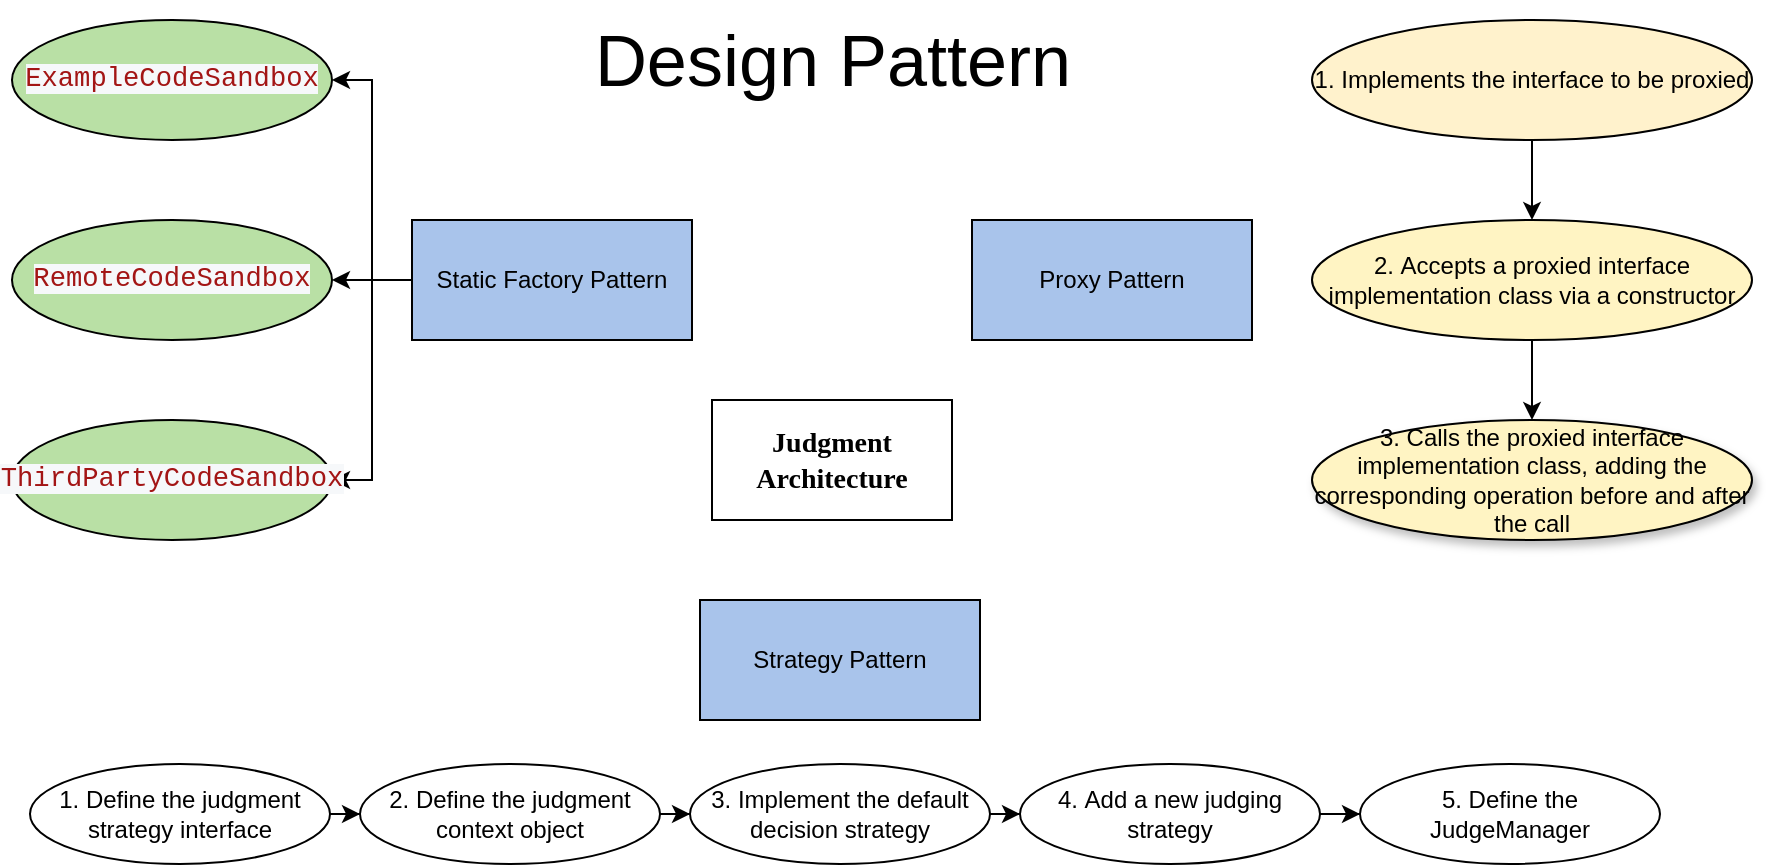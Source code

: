 <mxfile version="26.2.14">
  <diagram name="第 1 页" id="kjOPIYkYxxWE140Pv7PZ">
    <mxGraphModel dx="1405" dy="773" grid="1" gridSize="10" guides="1" tooltips="1" connect="1" arrows="1" fold="1" page="1" pageScale="1" pageWidth="827" pageHeight="1169" math="0" shadow="0">
      <root>
        <mxCell id="0" />
        <mxCell id="1" parent="0" />
        <mxCell id="0GIKOMHvHliRTx_kGti2-5" style="edgeStyle=orthogonalEdgeStyle;rounded=0;orthogonalLoop=1;jettySize=auto;html=1;entryX=1;entryY=0.5;entryDx=0;entryDy=0;" edge="1" parent="1" source="0GIKOMHvHliRTx_kGti2-1" target="0GIKOMHvHliRTx_kGti2-2">
          <mxGeometry relative="1" as="geometry" />
        </mxCell>
        <mxCell id="0GIKOMHvHliRTx_kGti2-6" style="edgeStyle=orthogonalEdgeStyle;rounded=0;orthogonalLoop=1;jettySize=auto;html=1;" edge="1" parent="1" source="0GIKOMHvHliRTx_kGti2-1" target="0GIKOMHvHliRTx_kGti2-3">
          <mxGeometry relative="1" as="geometry" />
        </mxCell>
        <mxCell id="0GIKOMHvHliRTx_kGti2-7" style="edgeStyle=orthogonalEdgeStyle;rounded=0;orthogonalLoop=1;jettySize=auto;html=1;entryX=1;entryY=0.5;entryDx=0;entryDy=0;" edge="1" parent="1" source="0GIKOMHvHliRTx_kGti2-1" target="0GIKOMHvHliRTx_kGti2-4">
          <mxGeometry relative="1" as="geometry" />
        </mxCell>
        <mxCell id="0GIKOMHvHliRTx_kGti2-1" value="Static Factory Pattern" style="rounded=0;whiteSpace=wrap;html=1;fillColor=#A9C4EB;" vertex="1" parent="1">
          <mxGeometry x="240" y="180" width="140" height="60" as="geometry" />
        </mxCell>
        <mxCell id="0GIKOMHvHliRTx_kGti2-2" value="&lt;span style=&quot;color: rgb(163, 21, 21); font-family: ui-monospace, SFMono-Regular, &amp;quot;SF Mono&amp;quot;, Menlo, Consolas, &amp;quot;Liberation Mono&amp;quot;, monospace; font-size: 13.6px; text-align: start; white-space: pre; background-color: rgb(246, 248, 250);&quot;&gt;ExampleCodeSandbox&lt;/span&gt;" style="ellipse;whiteSpace=wrap;html=1;fillColor=#B9E0A5;" vertex="1" parent="1">
          <mxGeometry x="40" y="80" width="160" height="60" as="geometry" />
        </mxCell>
        <mxCell id="0GIKOMHvHliRTx_kGti2-3" value="&lt;span style=&quot;color: rgb(163, 21, 21); font-family: ui-monospace, SFMono-Regular, &amp;quot;SF Mono&amp;quot;, Menlo, Consolas, &amp;quot;Liberation Mono&amp;quot;, monospace; font-size: 13.6px; text-align: start; white-space: pre; background-color: rgb(246, 248, 250);&quot;&gt;RemoteCodeSandbox&lt;/span&gt;" style="ellipse;whiteSpace=wrap;html=1;fillColor=#B9E0A5;" vertex="1" parent="1">
          <mxGeometry x="40" y="180" width="160" height="60" as="geometry" />
        </mxCell>
        <mxCell id="0GIKOMHvHliRTx_kGti2-4" value="&lt;span style=&quot;color: rgb(163, 21, 21); font-family: ui-monospace, SFMono-Regular, &amp;quot;SF Mono&amp;quot;, Menlo, Consolas, &amp;quot;Liberation Mono&amp;quot;, monospace; font-size: 13.6px; text-align: start; white-space: pre; background-color: rgb(246, 248, 250);&quot;&gt;ThirdPartyCodeSandbox&lt;/span&gt;" style="ellipse;whiteSpace=wrap;html=1;fillColor=#B9E0A5;" vertex="1" parent="1">
          <mxGeometry x="40" y="280" width="160" height="60" as="geometry" />
        </mxCell>
        <mxCell id="0GIKOMHvHliRTx_kGti2-8" value="Proxy Pattern" style="rounded=0;whiteSpace=wrap;html=1;fillColor=#A9C4EB;" vertex="1" parent="1">
          <mxGeometry x="520" y="180" width="140" height="60" as="geometry" />
        </mxCell>
        <mxCell id="0GIKOMHvHliRTx_kGti2-12" style="edgeStyle=orthogonalEdgeStyle;rounded=0;orthogonalLoop=1;jettySize=auto;html=1;" edge="1" parent="1" source="0GIKOMHvHliRTx_kGti2-9" target="0GIKOMHvHliRTx_kGti2-10">
          <mxGeometry relative="1" as="geometry" />
        </mxCell>
        <mxCell id="0GIKOMHvHliRTx_kGti2-9" value="1. Implements the interface to be proxied" style="ellipse;whiteSpace=wrap;html=1;fillColor=#FFF2CC;" vertex="1" parent="1">
          <mxGeometry x="690" y="80" width="220" height="60" as="geometry" />
        </mxCell>
        <mxCell id="0GIKOMHvHliRTx_kGti2-13" style="edgeStyle=orthogonalEdgeStyle;rounded=0;orthogonalLoop=1;jettySize=auto;html=1;" edge="1" parent="1" source="0GIKOMHvHliRTx_kGti2-10" target="0GIKOMHvHliRTx_kGti2-11">
          <mxGeometry relative="1" as="geometry" />
        </mxCell>
        <mxCell id="0GIKOMHvHliRTx_kGti2-10" value="2.&amp;nbsp;Accepts a proxied interface implementation class via a constructor" style="ellipse;whiteSpace=wrap;html=1;fillColor=#FFF4C3;" vertex="1" parent="1">
          <mxGeometry x="690" y="180" width="220" height="60" as="geometry" />
        </mxCell>
        <mxCell id="0GIKOMHvHliRTx_kGti2-11" value="3.&amp;nbsp;Calls the proxied interface implementation class, adding the corresponding operation before and after the call" style="ellipse;whiteSpace=wrap;html=1;shadow=1;fillColor=#FFF4C3;" vertex="1" parent="1">
          <mxGeometry x="690" y="280" width="220" height="60" as="geometry" />
        </mxCell>
        <mxCell id="0GIKOMHvHliRTx_kGti2-14" value="&lt;font style=&quot;font-size: 36px;&quot;&gt;Design Pattern&lt;/font&gt;" style="text;html=1;align=center;verticalAlign=middle;resizable=0;points=[];autosize=1;strokeColor=none;fillColor=none;" vertex="1" parent="1">
          <mxGeometry x="320" y="70" width="260" height="60" as="geometry" />
        </mxCell>
        <mxCell id="0GIKOMHvHliRTx_kGti2-16" value="Strategy Pattern" style="rounded=0;whiteSpace=wrap;html=1;fillColor=#A9C4EB;" vertex="1" parent="1">
          <mxGeometry x="384" y="370" width="140" height="60" as="geometry" />
        </mxCell>
        <mxCell id="0GIKOMHvHliRTx_kGti2-18" value="&lt;h3&gt;&lt;span style=&quot;font-size:10.5pt;mso-bidi-font-size:&lt;br/&gt;11.0pt;font-family:&amp;quot;Times New Roman&amp;quot;,serif;mso-fareast-font-family:等线;&lt;br/&gt;mso-fareast-theme-font:minor-fareast;mso-ansi-language:EN-US;mso-fareast-language:&lt;br/&gt;ZH-CN;mso-bidi-language:AR-SA&quot; lang=&quot;EN-US&quot;&gt;Judgment Architecture&lt;/span&gt;&lt;/h3&gt;" style="rounded=0;whiteSpace=wrap;html=1;" vertex="1" parent="1">
          <mxGeometry x="390" y="270" width="120" height="60" as="geometry" />
        </mxCell>
        <mxCell id="0GIKOMHvHliRTx_kGti2-24" style="edgeStyle=orthogonalEdgeStyle;rounded=0;orthogonalLoop=1;jettySize=auto;html=1;" edge="1" parent="1" source="0GIKOMHvHliRTx_kGti2-19" target="0GIKOMHvHliRTx_kGti2-20">
          <mxGeometry relative="1" as="geometry" />
        </mxCell>
        <mxCell id="0GIKOMHvHliRTx_kGti2-19" value="1. Define the judgment strategy interface" style="ellipse;whiteSpace=wrap;html=1;" vertex="1" parent="1">
          <mxGeometry x="49" y="452" width="150" height="50" as="geometry" />
        </mxCell>
        <mxCell id="0GIKOMHvHliRTx_kGti2-25" style="edgeStyle=orthogonalEdgeStyle;rounded=0;orthogonalLoop=1;jettySize=auto;html=1;" edge="1" parent="1" source="0GIKOMHvHliRTx_kGti2-20" target="0GIKOMHvHliRTx_kGti2-21">
          <mxGeometry relative="1" as="geometry" />
        </mxCell>
        <mxCell id="0GIKOMHvHliRTx_kGti2-20" value="2.&amp;nbsp;Define the judgment context object" style="ellipse;whiteSpace=wrap;html=1;" vertex="1" parent="1">
          <mxGeometry x="214" y="452" width="150" height="50" as="geometry" />
        </mxCell>
        <mxCell id="0GIKOMHvHliRTx_kGti2-26" style="edgeStyle=orthogonalEdgeStyle;rounded=0;orthogonalLoop=1;jettySize=auto;html=1;" edge="1" parent="1" source="0GIKOMHvHliRTx_kGti2-21" target="0GIKOMHvHliRTx_kGti2-23">
          <mxGeometry relative="1" as="geometry" />
        </mxCell>
        <mxCell id="0GIKOMHvHliRTx_kGti2-21" value="3.&amp;nbsp;Implement the default decision strategy" style="ellipse;whiteSpace=wrap;html=1;" vertex="1" parent="1">
          <mxGeometry x="379" y="452" width="150" height="50" as="geometry" />
        </mxCell>
        <mxCell id="0GIKOMHvHliRTx_kGti2-22" value="5.&amp;nbsp;Define the JudgeManager" style="ellipse;whiteSpace=wrap;html=1;" vertex="1" parent="1">
          <mxGeometry x="714" y="452" width="150" height="50" as="geometry" />
        </mxCell>
        <mxCell id="0GIKOMHvHliRTx_kGti2-27" style="edgeStyle=orthogonalEdgeStyle;rounded=0;orthogonalLoop=1;jettySize=auto;html=1;" edge="1" parent="1" source="0GIKOMHvHliRTx_kGti2-23" target="0GIKOMHvHliRTx_kGti2-22">
          <mxGeometry relative="1" as="geometry" />
        </mxCell>
        <mxCell id="0GIKOMHvHliRTx_kGti2-23" value="4.&amp;nbsp;Add a new judging strategy" style="ellipse;whiteSpace=wrap;html=1;" vertex="1" parent="1">
          <mxGeometry x="544" y="452" width="150" height="50" as="geometry" />
        </mxCell>
      </root>
    </mxGraphModel>
  </diagram>
</mxfile>
